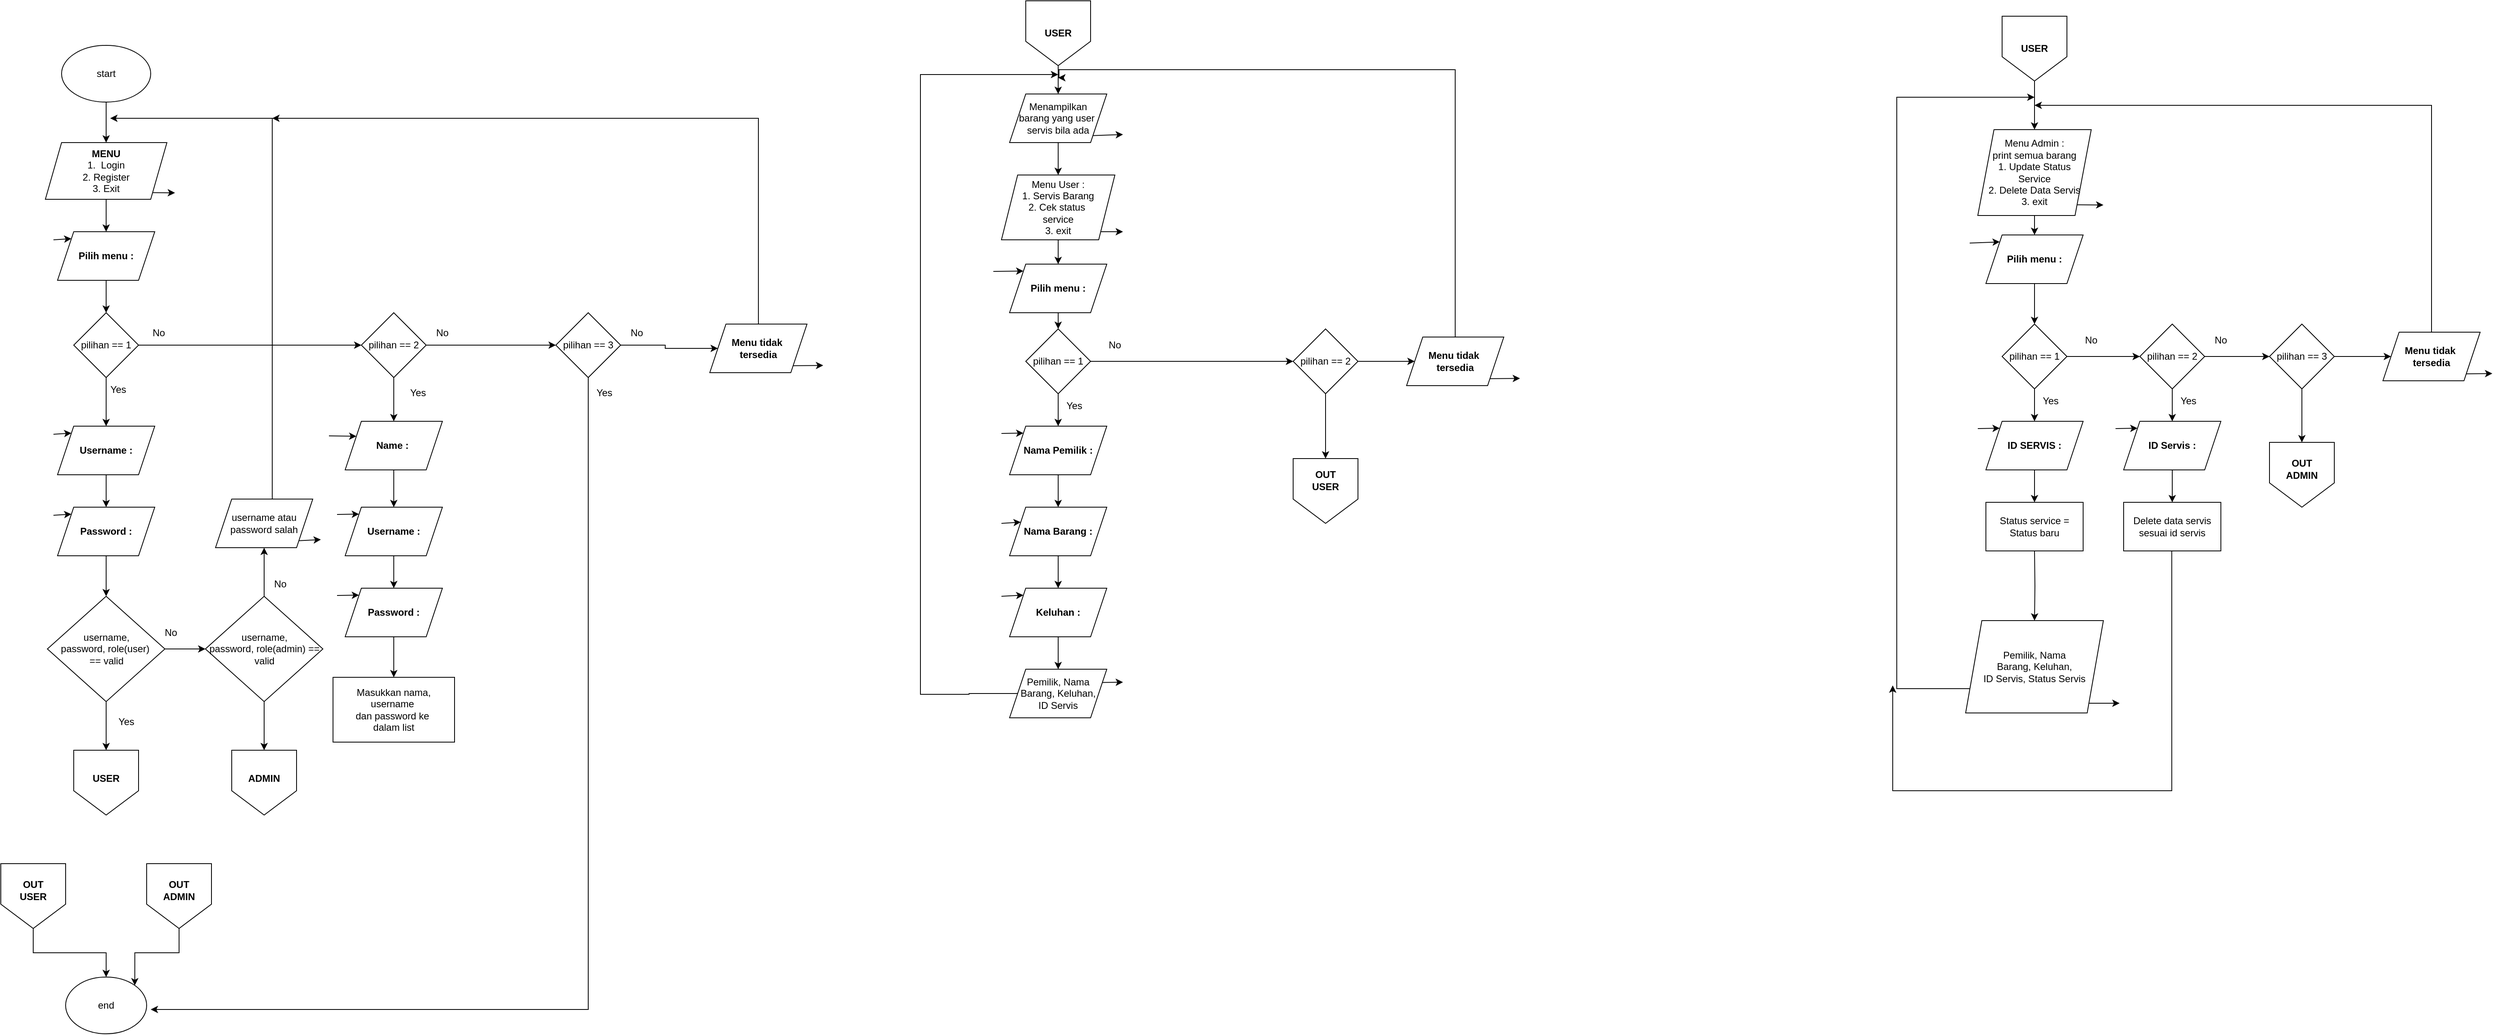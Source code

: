 <mxfile version="24.7.17">
  <diagram name="Page-1" id="1sj8Egxh_I2hlWEUKp_c">
    <mxGraphModel dx="1050" dy="557" grid="1" gridSize="10" guides="1" tooltips="1" connect="1" arrows="1" fold="1" page="1" pageScale="1" pageWidth="1169" pageHeight="1654" math="0" shadow="0">
      <root>
        <mxCell id="0" />
        <mxCell id="1" parent="0" />
        <mxCell id="Jyb5_7ltQVX23w-imjCT-9" style="edgeStyle=orthogonalEdgeStyle;rounded=0;orthogonalLoop=1;jettySize=auto;html=1;" parent="1" source="WtFq7ohVQjpLFSURM_Eh-282" target="WtFq7ohVQjpLFSURM_Eh-287" edge="1">
          <mxGeometry relative="1" as="geometry" />
        </mxCell>
        <mxCell id="WtFq7ohVQjpLFSURM_Eh-282" value="start" style="ellipse;whiteSpace=wrap;html=1;" parent="1" vertex="1">
          <mxGeometry x="130" y="60" width="110" height="70" as="geometry" />
        </mxCell>
        <mxCell id="WtFq7ohVQjpLFSURM_Eh-289" style="edgeStyle=orthogonalEdgeStyle;rounded=0;orthogonalLoop=1;jettySize=auto;html=1;" parent="1" source="WtFq7ohVQjpLFSURM_Eh-287" edge="1">
          <mxGeometry relative="1" as="geometry">
            <mxPoint x="185" y="290" as="targetPoint" />
          </mxGeometry>
        </mxCell>
        <mxCell id="WtFq7ohVQjpLFSURM_Eh-287" value="&lt;b&gt;MENU&lt;/b&gt;&lt;div&gt;1.&amp;nbsp; Login&lt;/div&gt;&lt;div&gt;2. Register&lt;/div&gt;&lt;div&gt;&lt;div&gt;3. Exit&lt;/div&gt;&lt;/div&gt;" style="shape=parallelogram;perimeter=parallelogramPerimeter;whiteSpace=wrap;html=1;fixedSize=1;" parent="1" vertex="1">
          <mxGeometry x="110" y="180" width="150" height="70" as="geometry" />
        </mxCell>
        <mxCell id="Jyb5_7ltQVX23w-imjCT-10" style="edgeStyle=orthogonalEdgeStyle;rounded=0;orthogonalLoop=1;jettySize=auto;html=1;" parent="1" source="Jyb5_7ltQVX23w-imjCT-5" edge="1">
          <mxGeometry relative="1" as="geometry">
            <mxPoint x="185" y="390" as="targetPoint" />
          </mxGeometry>
        </mxCell>
        <mxCell id="Jyb5_7ltQVX23w-imjCT-5" value="&lt;b&gt;Pilih menu :&lt;/b&gt;" style="shape=parallelogram;perimeter=parallelogramPerimeter;whiteSpace=wrap;html=1;fixedSize=1;" parent="1" vertex="1">
          <mxGeometry x="125" y="290" width="120" height="60" as="geometry" />
        </mxCell>
        <mxCell id="Jyb5_7ltQVX23w-imjCT-7" value="" style="endArrow=classic;html=1;rounded=0;exitX=1;exitY=1;exitDx=0;exitDy=0;" parent="1" source="WtFq7ohVQjpLFSURM_Eh-287" edge="1">
          <mxGeometry width="50" height="50" relative="1" as="geometry">
            <mxPoint x="270" y="250" as="sourcePoint" />
            <mxPoint x="270" y="242" as="targetPoint" />
          </mxGeometry>
        </mxCell>
        <mxCell id="Jyb5_7ltQVX23w-imjCT-8" value="" style="endArrow=classic;html=1;rounded=0;entryX=0;entryY=0;entryDx=0;entryDy=0;" parent="1" target="Jyb5_7ltQVX23w-imjCT-5" edge="1">
          <mxGeometry width="50" height="50" relative="1" as="geometry">
            <mxPoint x="120" y="300" as="sourcePoint" />
            <mxPoint x="310" y="180" as="targetPoint" />
          </mxGeometry>
        </mxCell>
        <mxCell id="Jyb5_7ltQVX23w-imjCT-12" style="edgeStyle=orthogonalEdgeStyle;rounded=0;orthogonalLoop=1;jettySize=auto;html=1;entryX=0;entryY=0.5;entryDx=0;entryDy=0;" parent="1" source="Jyb5_7ltQVX23w-imjCT-11" target="Jyb5_7ltQVX23w-imjCT-57" edge="1">
          <mxGeometry relative="1" as="geometry">
            <mxPoint x="340" y="430" as="targetPoint" />
          </mxGeometry>
        </mxCell>
        <mxCell id="Jyb5_7ltQVX23w-imjCT-19" style="edgeStyle=orthogonalEdgeStyle;rounded=0;orthogonalLoop=1;jettySize=auto;html=1;" parent="1" source="Jyb5_7ltQVX23w-imjCT-11" edge="1">
          <mxGeometry relative="1" as="geometry">
            <mxPoint x="185" y="530.0" as="targetPoint" />
          </mxGeometry>
        </mxCell>
        <mxCell id="Jyb5_7ltQVX23w-imjCT-11" value="pilihan == 1" style="rhombus;whiteSpace=wrap;html=1;" parent="1" vertex="1">
          <mxGeometry x="145" y="390" width="80" height="80" as="geometry" />
        </mxCell>
        <mxCell id="Jyb5_7ltQVX23w-imjCT-14" value="No" style="text;html=1;align=center;verticalAlign=middle;whiteSpace=wrap;rounded=0;" parent="1" vertex="1">
          <mxGeometry x="220" y="400" width="60" height="30" as="geometry" />
        </mxCell>
        <mxCell id="Jyb5_7ltQVX23w-imjCT-18" value="Yes" style="text;html=1;align=center;verticalAlign=middle;whiteSpace=wrap;rounded=0;" parent="1" vertex="1">
          <mxGeometry x="170" y="470" width="60" height="30" as="geometry" />
        </mxCell>
        <mxCell id="Jyb5_7ltQVX23w-imjCT-21" style="edgeStyle=orthogonalEdgeStyle;rounded=0;orthogonalLoop=1;jettySize=auto;html=1;" parent="1" source="Jyb5_7ltQVX23w-imjCT-20" target="Jyb5_7ltQVX23w-imjCT-22" edge="1">
          <mxGeometry relative="1" as="geometry">
            <mxPoint x="185" y="630.0" as="targetPoint" />
          </mxGeometry>
        </mxCell>
        <mxCell id="Jyb5_7ltQVX23w-imjCT-20" value="&lt;b&gt;Username :&lt;/b&gt;" style="shape=parallelogram;perimeter=parallelogramPerimeter;whiteSpace=wrap;html=1;fixedSize=1;" parent="1" vertex="1">
          <mxGeometry x="125" y="530" width="120" height="60" as="geometry" />
        </mxCell>
        <mxCell id="Jyb5_7ltQVX23w-imjCT-38" style="edgeStyle=orthogonalEdgeStyle;rounded=0;orthogonalLoop=1;jettySize=auto;html=1;" parent="1" source="Jyb5_7ltQVX23w-imjCT-22" edge="1">
          <mxGeometry relative="1" as="geometry">
            <mxPoint x="185" y="740" as="targetPoint" />
          </mxGeometry>
        </mxCell>
        <mxCell id="Jyb5_7ltQVX23w-imjCT-22" value="&lt;b&gt;Password :&lt;/b&gt;" style="shape=parallelogram;perimeter=parallelogramPerimeter;whiteSpace=wrap;html=1;fixedSize=1;" parent="1" vertex="1">
          <mxGeometry x="125" y="630.0" width="120" height="60" as="geometry" />
        </mxCell>
        <mxCell id="Jyb5_7ltQVX23w-imjCT-23" value="" style="endArrow=classic;html=1;rounded=0;entryX=0;entryY=0;entryDx=0;entryDy=0;" parent="1" target="Jyb5_7ltQVX23w-imjCT-20" edge="1">
          <mxGeometry width="50" height="50" relative="1" as="geometry">
            <mxPoint x="120" y="540" as="sourcePoint" />
            <mxPoint x="290" y="450" as="targetPoint" />
          </mxGeometry>
        </mxCell>
        <mxCell id="Jyb5_7ltQVX23w-imjCT-24" value="" style="endArrow=classic;html=1;rounded=0;entryX=0;entryY=0;entryDx=0;entryDy=0;" parent="1" target="Jyb5_7ltQVX23w-imjCT-22" edge="1">
          <mxGeometry width="50" height="50" relative="1" as="geometry">
            <mxPoint x="120" y="640" as="sourcePoint" />
            <mxPoint x="290" y="450" as="targetPoint" />
          </mxGeometry>
        </mxCell>
        <mxCell id="Jyb5_7ltQVX23w-imjCT-30" value="end" style="ellipse;whiteSpace=wrap;html=1;" parent="1" vertex="1">
          <mxGeometry x="135" y="1210" width="100" height="70" as="geometry" />
        </mxCell>
        <mxCell id="Jyb5_7ltQVX23w-imjCT-71" style="edgeStyle=orthogonalEdgeStyle;rounded=0;orthogonalLoop=1;jettySize=auto;html=1;" parent="1" source="Jyb5_7ltQVX23w-imjCT-39" edge="1">
          <mxGeometry relative="1" as="geometry">
            <mxPoint x="185" y="930.0" as="targetPoint" />
          </mxGeometry>
        </mxCell>
        <mxCell id="-FbYkGsR0SJ4J45yP53Q-1" style="edgeStyle=orthogonalEdgeStyle;rounded=0;orthogonalLoop=1;jettySize=auto;html=1;entryX=0;entryY=0.5;entryDx=0;entryDy=0;" parent="1" source="Jyb5_7ltQVX23w-imjCT-39" target="Jyb5_7ltQVX23w-imjCT-62" edge="1">
          <mxGeometry relative="1" as="geometry" />
        </mxCell>
        <mxCell id="Jyb5_7ltQVX23w-imjCT-39" value="username,&lt;div&gt;password, role(user)&amp;nbsp;&lt;/div&gt;&lt;div&gt;== valid&lt;/div&gt;" style="rhombus;whiteSpace=wrap;html=1;" parent="1" vertex="1">
          <mxGeometry x="112.5" y="740" width="145" height="130" as="geometry" />
        </mxCell>
        <mxCell id="Jyb5_7ltQVX23w-imjCT-40" value="Yes" style="text;html=1;align=center;verticalAlign=middle;whiteSpace=wrap;rounded=0;" parent="1" vertex="1">
          <mxGeometry x="180" y="880" width="60" height="30" as="geometry" />
        </mxCell>
        <mxCell id="Jyb5_7ltQVX23w-imjCT-51" value="No" style="text;html=1;align=center;verticalAlign=middle;whiteSpace=wrap;rounded=0;" parent="1" vertex="1">
          <mxGeometry x="370" y="710" width="60" height="30" as="geometry" />
        </mxCell>
        <mxCell id="8vGScK5m7zxKjJwVeUyY-11" style="edgeStyle=orthogonalEdgeStyle;rounded=0;orthogonalLoop=1;jettySize=auto;html=1;" edge="1" parent="1" source="Jyb5_7ltQVX23w-imjCT-57">
          <mxGeometry relative="1" as="geometry">
            <mxPoint x="740" y="430" as="targetPoint" />
          </mxGeometry>
        </mxCell>
        <mxCell id="8vGScK5m7zxKjJwVeUyY-21" style="edgeStyle=orthogonalEdgeStyle;rounded=0;orthogonalLoop=1;jettySize=auto;html=1;entryX=0.5;entryY=0;entryDx=0;entryDy=0;" edge="1" parent="1" source="Jyb5_7ltQVX23w-imjCT-57" target="8vGScK5m7zxKjJwVeUyY-19">
          <mxGeometry relative="1" as="geometry" />
        </mxCell>
        <mxCell id="Jyb5_7ltQVX23w-imjCT-57" value="pilihan == 2" style="rhombus;whiteSpace=wrap;html=1;" parent="1" vertex="1">
          <mxGeometry x="500" y="390" width="80" height="80" as="geometry" />
        </mxCell>
        <mxCell id="Jyb5_7ltQVX23w-imjCT-70" style="edgeStyle=orthogonalEdgeStyle;rounded=0;orthogonalLoop=1;jettySize=auto;html=1;" parent="1" source="Jyb5_7ltQVX23w-imjCT-62" edge="1">
          <mxGeometry relative="1" as="geometry">
            <mxPoint x="380" y="930.0" as="targetPoint" />
          </mxGeometry>
        </mxCell>
        <mxCell id="-FbYkGsR0SJ4J45yP53Q-5" style="edgeStyle=orthogonalEdgeStyle;rounded=0;orthogonalLoop=1;jettySize=auto;html=1;" parent="1" source="Jyb5_7ltQVX23w-imjCT-62" edge="1">
          <mxGeometry relative="1" as="geometry">
            <mxPoint x="380" y="680" as="targetPoint" />
          </mxGeometry>
        </mxCell>
        <mxCell id="Jyb5_7ltQVX23w-imjCT-62" value="username,&lt;div&gt;password, role(admin) == valid&lt;/div&gt;" style="rhombus;whiteSpace=wrap;html=1;" parent="1" vertex="1">
          <mxGeometry x="307.5" y="740" width="145" height="130" as="geometry" />
        </mxCell>
        <mxCell id="Jyb5_7ltQVX23w-imjCT-67" value="No" style="text;html=1;align=center;verticalAlign=middle;whiteSpace=wrap;rounded=0;" parent="1" vertex="1">
          <mxGeometry x="235" y="770" width="60" height="30" as="geometry" />
        </mxCell>
        <mxCell id="Jyb5_7ltQVX23w-imjCT-74" value="Yes" style="text;html=1;align=center;verticalAlign=middle;whiteSpace=wrap;rounded=0;" parent="1" vertex="1">
          <mxGeometry x="540" y="474" width="60" height="30" as="geometry" />
        </mxCell>
        <mxCell id="Jyb5_7ltQVX23w-imjCT-76" value="No" style="text;html=1;align=center;verticalAlign=middle;whiteSpace=wrap;rounded=0;" parent="1" vertex="1">
          <mxGeometry x="570" y="400" width="60" height="30" as="geometry" />
        </mxCell>
        <mxCell id="-FbYkGsR0SJ4J45yP53Q-9" style="edgeStyle=orthogonalEdgeStyle;rounded=0;orthogonalLoop=1;jettySize=auto;html=1;" parent="1" source="Jyb5_7ltQVX23w-imjCT-77" edge="1">
          <mxGeometry relative="1" as="geometry">
            <mxPoint x="390" y="150" as="targetPoint" />
            <Array as="points">
              <mxPoint x="990" y="150" />
            </Array>
          </mxGeometry>
        </mxCell>
        <mxCell id="Jyb5_7ltQVX23w-imjCT-77" value="&lt;b&gt;Menu tidak&amp;nbsp;&lt;/b&gt;&lt;div&gt;&lt;b&gt;tersedia&lt;/b&gt;&lt;/div&gt;" style="shape=parallelogram;perimeter=parallelogramPerimeter;whiteSpace=wrap;html=1;fixedSize=1;" parent="1" vertex="1">
          <mxGeometry x="930" y="404" width="120" height="60" as="geometry" />
        </mxCell>
        <mxCell id="Jyb5_7ltQVX23w-imjCT-95" value="" style="shape=offPageConnector;whiteSpace=wrap;html=1;" parent="1" vertex="1">
          <mxGeometry x="340" y="930" width="80" height="80" as="geometry" />
        </mxCell>
        <mxCell id="Jyb5_7ltQVX23w-imjCT-96" value="" style="shape=offPageConnector;whiteSpace=wrap;html=1;" parent="1" vertex="1">
          <mxGeometry x="145" y="930" width="80" height="80" as="geometry" />
        </mxCell>
        <mxCell id="Jyb5_7ltQVX23w-imjCT-99" value="&lt;b&gt;USER&lt;/b&gt;" style="text;html=1;align=center;verticalAlign=middle;whiteSpace=wrap;rounded=0;" parent="1" vertex="1">
          <mxGeometry x="155" y="950" width="60" height="30" as="geometry" />
        </mxCell>
        <mxCell id="Jyb5_7ltQVX23w-imjCT-100" value="&lt;b&gt;ADMIN&lt;/b&gt;" style="text;html=1;align=center;verticalAlign=middle;whiteSpace=wrap;rounded=0;" parent="1" vertex="1">
          <mxGeometry x="350" y="950" width="60" height="30" as="geometry" />
        </mxCell>
        <mxCell id="8vGScK5m7zxKjJwVeUyY-31" style="edgeStyle=orthogonalEdgeStyle;rounded=0;orthogonalLoop=1;jettySize=auto;html=1;entryX=0.5;entryY=0;entryDx=0;entryDy=0;" edge="1" parent="1" source="Jyb5_7ltQVX23w-imjCT-105" target="8vGScK5m7zxKjJwVeUyY-26">
          <mxGeometry relative="1" as="geometry" />
        </mxCell>
        <mxCell id="Jyb5_7ltQVX23w-imjCT-105" value="" style="shape=offPageConnector;whiteSpace=wrap;html=1;" parent="1" vertex="1">
          <mxGeometry x="1320" y="5" width="80" height="80" as="geometry" />
        </mxCell>
        <mxCell id="Jyb5_7ltQVX23w-imjCT-106" value="&lt;b&gt;USER&lt;/b&gt;" style="text;html=1;align=center;verticalAlign=middle;whiteSpace=wrap;rounded=0;" parent="1" vertex="1">
          <mxGeometry x="1330" y="30" width="60" height="30" as="geometry" />
        </mxCell>
        <mxCell id="8vGScK5m7zxKjJwVeUyY-25" style="edgeStyle=orthogonalEdgeStyle;rounded=0;orthogonalLoop=1;jettySize=auto;html=1;" edge="1" parent="1" source="Jyb5_7ltQVX23w-imjCT-109" target="Jyb5_7ltQVX23w-imjCT-112">
          <mxGeometry relative="1" as="geometry" />
        </mxCell>
        <mxCell id="Jyb5_7ltQVX23w-imjCT-109" value="Menu User :&lt;div&gt;1. Servis Barang&lt;/div&gt;&lt;div&gt;2. Cek status&amp;nbsp;&lt;/div&gt;&lt;div&gt;service&lt;/div&gt;&lt;div&gt;3. exit&lt;/div&gt;" style="shape=parallelogram;perimeter=parallelogramPerimeter;whiteSpace=wrap;html=1;fixedSize=1;" parent="1" vertex="1">
          <mxGeometry x="1290" y="220" width="140" height="80" as="geometry" />
        </mxCell>
        <mxCell id="Jyb5_7ltQVX23w-imjCT-111" value="" style="endArrow=classic;html=1;rounded=0;exitX=1;exitY=1;exitDx=0;exitDy=0;" parent="1" source="Jyb5_7ltQVX23w-imjCT-109" edge="1">
          <mxGeometry width="50" height="50" relative="1" as="geometry">
            <mxPoint x="1800" y="380" as="sourcePoint" />
            <mxPoint x="1440" y="290" as="targetPoint" />
          </mxGeometry>
        </mxCell>
        <mxCell id="Jyb5_7ltQVX23w-imjCT-115" style="edgeStyle=orthogonalEdgeStyle;rounded=0;orthogonalLoop=1;jettySize=auto;html=1;" parent="1" source="Jyb5_7ltQVX23w-imjCT-112" edge="1">
          <mxGeometry relative="1" as="geometry">
            <mxPoint x="1360" y="410" as="targetPoint" />
          </mxGeometry>
        </mxCell>
        <mxCell id="Jyb5_7ltQVX23w-imjCT-112" value="&lt;b&gt;Pilih menu :&lt;/b&gt;" style="shape=parallelogram;perimeter=parallelogramPerimeter;whiteSpace=wrap;html=1;fixedSize=1;" parent="1" vertex="1">
          <mxGeometry x="1300" y="330" width="120" height="60" as="geometry" />
        </mxCell>
        <mxCell id="Jyb5_7ltQVX23w-imjCT-116" style="edgeStyle=orthogonalEdgeStyle;rounded=0;orthogonalLoop=1;jettySize=auto;html=1;" parent="1" source="Jyb5_7ltQVX23w-imjCT-114" edge="1">
          <mxGeometry relative="1" as="geometry">
            <mxPoint x="1360" y="530" as="targetPoint" />
          </mxGeometry>
        </mxCell>
        <mxCell id="Jyb5_7ltQVX23w-imjCT-117" style="edgeStyle=orthogonalEdgeStyle;rounded=0;orthogonalLoop=1;jettySize=auto;html=1;entryX=0;entryY=0.5;entryDx=0;entryDy=0;" parent="1" source="Jyb5_7ltQVX23w-imjCT-114" edge="1" target="Jyb5_7ltQVX23w-imjCT-149">
          <mxGeometry relative="1" as="geometry">
            <mxPoint x="1490" y="450" as="targetPoint" />
          </mxGeometry>
        </mxCell>
        <mxCell id="Jyb5_7ltQVX23w-imjCT-114" value="pilihan == 1" style="rhombus;whiteSpace=wrap;html=1;" parent="1" vertex="1">
          <mxGeometry x="1320" y="410" width="80" height="80" as="geometry" />
        </mxCell>
        <mxCell id="Jyb5_7ltQVX23w-imjCT-119" value="Yes" style="text;html=1;align=center;verticalAlign=middle;whiteSpace=wrap;rounded=0;" parent="1" vertex="1">
          <mxGeometry x="1350" y="490" width="60" height="30" as="geometry" />
        </mxCell>
        <mxCell id="Jyb5_7ltQVX23w-imjCT-120" value="No" style="text;html=1;align=center;verticalAlign=middle;whiteSpace=wrap;rounded=0;" parent="1" vertex="1">
          <mxGeometry x="1400" y="415" width="60" height="30" as="geometry" />
        </mxCell>
        <mxCell id="Jyb5_7ltQVX23w-imjCT-126" style="edgeStyle=orthogonalEdgeStyle;rounded=0;orthogonalLoop=1;jettySize=auto;html=1;" parent="1" source="Jyb5_7ltQVX23w-imjCT-121" edge="1">
          <mxGeometry relative="1" as="geometry">
            <mxPoint x="1360" y="630.0" as="targetPoint" />
          </mxGeometry>
        </mxCell>
        <mxCell id="Jyb5_7ltQVX23w-imjCT-121" value="&lt;b&gt;Nama Pemilik :&lt;/b&gt;" style="shape=parallelogram;perimeter=parallelogramPerimeter;whiteSpace=wrap;html=1;fixedSize=1;" parent="1" vertex="1">
          <mxGeometry x="1300" y="530" width="120" height="60" as="geometry" />
        </mxCell>
        <mxCell id="Jyb5_7ltQVX23w-imjCT-122" value="" style="endArrow=classic;html=1;rounded=0;entryX=0;entryY=0;entryDx=0;entryDy=0;" parent="1" target="Jyb5_7ltQVX23w-imjCT-112" edge="1">
          <mxGeometry width="50" height="50" relative="1" as="geometry">
            <mxPoint x="1280" y="339" as="sourcePoint" />
            <mxPoint x="1050" y="370" as="targetPoint" />
          </mxGeometry>
        </mxCell>
        <mxCell id="Jyb5_7ltQVX23w-imjCT-123" value="" style="endArrow=classic;html=1;rounded=0;entryX=0;entryY=0;entryDx=0;entryDy=0;" parent="1" target="Jyb5_7ltQVX23w-imjCT-121" edge="1">
          <mxGeometry width="50" height="50" relative="1" as="geometry">
            <mxPoint x="1290" y="539" as="sourcePoint" />
            <mxPoint x="1050" y="370" as="targetPoint" />
          </mxGeometry>
        </mxCell>
        <mxCell id="Jyb5_7ltQVX23w-imjCT-128" style="edgeStyle=orthogonalEdgeStyle;rounded=0;orthogonalLoop=1;jettySize=auto;html=1;" parent="1" source="Jyb5_7ltQVX23w-imjCT-125" edge="1">
          <mxGeometry relative="1" as="geometry">
            <mxPoint x="1360" y="730.0" as="targetPoint" />
          </mxGeometry>
        </mxCell>
        <mxCell id="Jyb5_7ltQVX23w-imjCT-125" value="&lt;b&gt;Nama Barang :&lt;/b&gt;" style="shape=parallelogram;perimeter=parallelogramPerimeter;whiteSpace=wrap;html=1;fixedSize=1;" parent="1" vertex="1">
          <mxGeometry x="1300" y="630" width="120" height="60" as="geometry" />
        </mxCell>
        <mxCell id="Jyb5_7ltQVX23w-imjCT-133" style="edgeStyle=orthogonalEdgeStyle;rounded=0;orthogonalLoop=1;jettySize=auto;html=1;" parent="1" source="Jyb5_7ltQVX23w-imjCT-127" edge="1">
          <mxGeometry relative="1" as="geometry">
            <mxPoint x="1360" y="830" as="targetPoint" />
          </mxGeometry>
        </mxCell>
        <mxCell id="Jyb5_7ltQVX23w-imjCT-127" value="&lt;b&gt;Keluhan :&lt;/b&gt;" style="shape=parallelogram;perimeter=parallelogramPerimeter;whiteSpace=wrap;html=1;fixedSize=1;" parent="1" vertex="1">
          <mxGeometry x="1300" y="730" width="120" height="60" as="geometry" />
        </mxCell>
        <mxCell id="Jyb5_7ltQVX23w-imjCT-129" value="" style="endArrow=classic;html=1;rounded=0;entryX=0;entryY=0.25;entryDx=0;entryDy=0;" parent="1" target="Jyb5_7ltQVX23w-imjCT-125" edge="1">
          <mxGeometry width="50" height="50" relative="1" as="geometry">
            <mxPoint x="1290" y="650" as="sourcePoint" />
            <mxPoint x="1080" y="430" as="targetPoint" />
          </mxGeometry>
        </mxCell>
        <mxCell id="Jyb5_7ltQVX23w-imjCT-130" value="" style="endArrow=classic;html=1;rounded=0;entryX=0;entryY=0;entryDx=0;entryDy=0;" parent="1" target="Jyb5_7ltQVX23w-imjCT-127" edge="1">
          <mxGeometry width="50" height="50" relative="1" as="geometry">
            <mxPoint x="1290" y="740" as="sourcePoint" />
            <mxPoint x="1080" y="430" as="targetPoint" />
          </mxGeometry>
        </mxCell>
        <mxCell id="8vGScK5m7zxKjJwVeUyY-32" style="edgeStyle=orthogonalEdgeStyle;rounded=0;orthogonalLoop=1;jettySize=auto;html=1;" edge="1" parent="1" source="Jyb5_7ltQVX23w-imjCT-134">
          <mxGeometry relative="1" as="geometry">
            <mxPoint x="1360" y="96" as="targetPoint" />
            <Array as="points">
              <mxPoint x="1250" y="860" />
              <mxPoint x="1250" y="861" />
              <mxPoint x="1190" y="861" />
              <mxPoint x="1190" y="96" />
            </Array>
          </mxGeometry>
        </mxCell>
        <mxCell id="Jyb5_7ltQVX23w-imjCT-134" value="Pemilik, Nama&lt;div&gt;Barang, Keluhan,&lt;/div&gt;&lt;div&gt;ID Servis&lt;/div&gt;" style="shape=parallelogram;perimeter=parallelogramPerimeter;whiteSpace=wrap;html=1;fixedSize=1;" parent="1" vertex="1">
          <mxGeometry x="1300" y="830" width="120" height="60" as="geometry" />
        </mxCell>
        <mxCell id="Jyb5_7ltQVX23w-imjCT-135" value="" style="endArrow=classic;html=1;rounded=0;exitX=1;exitY=0.25;exitDx=0;exitDy=0;" parent="1" source="Jyb5_7ltQVX23w-imjCT-134" edge="1">
          <mxGeometry width="50" height="50" relative="1" as="geometry">
            <mxPoint x="1180" y="740" as="sourcePoint" />
            <mxPoint x="1440" y="846" as="targetPoint" />
          </mxGeometry>
        </mxCell>
        <mxCell id="Jyb5_7ltQVX23w-imjCT-153" style="edgeStyle=orthogonalEdgeStyle;rounded=0;orthogonalLoop=1;jettySize=auto;html=1;" parent="1" source="Jyb5_7ltQVX23w-imjCT-149" edge="1">
          <mxGeometry relative="1" as="geometry">
            <mxPoint x="1800" y="450" as="targetPoint" />
          </mxGeometry>
        </mxCell>
        <mxCell id="Jyb5_7ltQVX23w-imjCT-398" style="edgeStyle=orthogonalEdgeStyle;rounded=0;orthogonalLoop=1;jettySize=auto;html=1;" parent="1" source="Jyb5_7ltQVX23w-imjCT-149" edge="1">
          <mxGeometry relative="1" as="geometry">
            <mxPoint x="1690" y="570" as="targetPoint" />
          </mxGeometry>
        </mxCell>
        <mxCell id="Jyb5_7ltQVX23w-imjCT-149" value="pilihan == 2" style="rhombus;whiteSpace=wrap;html=1;" parent="1" vertex="1">
          <mxGeometry x="1650" y="410" width="80" height="80" as="geometry" />
        </mxCell>
        <mxCell id="8vGScK5m7zxKjJwVeUyY-34" style="edgeStyle=orthogonalEdgeStyle;rounded=0;orthogonalLoop=1;jettySize=auto;html=1;" edge="1" parent="1" source="Jyb5_7ltQVX23w-imjCT-152">
          <mxGeometry relative="1" as="geometry">
            <mxPoint x="1360" y="100" as="targetPoint" />
            <Array as="points">
              <mxPoint x="1850" y="90" />
              <mxPoint x="1361" y="90" />
            </Array>
          </mxGeometry>
        </mxCell>
        <mxCell id="Jyb5_7ltQVX23w-imjCT-152" value="&lt;b&gt;Menu tidak&amp;nbsp;&lt;/b&gt;&lt;div&gt;&lt;b&gt;tersedia&lt;/b&gt;&lt;/div&gt;" style="shape=parallelogram;perimeter=parallelogramPerimeter;whiteSpace=wrap;html=1;fixedSize=1;" parent="1" vertex="1">
          <mxGeometry x="1790" y="420" width="120" height="60" as="geometry" />
        </mxCell>
        <mxCell id="Jyb5_7ltQVX23w-imjCT-355" style="edgeStyle=orthogonalEdgeStyle;rounded=0;orthogonalLoop=1;jettySize=auto;html=1;" parent="1" source="Jyb5_7ltQVX23w-imjCT-356" edge="1">
          <mxGeometry relative="1" as="geometry">
            <mxPoint x="2565" y="164" as="targetPoint" />
          </mxGeometry>
        </mxCell>
        <mxCell id="Jyb5_7ltQVX23w-imjCT-356" value="" style="shape=offPageConnector;whiteSpace=wrap;html=1;" parent="1" vertex="1">
          <mxGeometry x="2525" y="24" width="80" height="80" as="geometry" />
        </mxCell>
        <mxCell id="Jyb5_7ltQVX23w-imjCT-357" value="&lt;b&gt;USER&lt;/b&gt;" style="text;html=1;align=center;verticalAlign=middle;whiteSpace=wrap;rounded=0;" parent="1" vertex="1">
          <mxGeometry x="2535" y="49" width="60" height="30" as="geometry" />
        </mxCell>
        <mxCell id="-FbYkGsR0SJ4J45yP53Q-10" style="edgeStyle=orthogonalEdgeStyle;rounded=0;orthogonalLoop=1;jettySize=auto;html=1;" parent="1" source="Jyb5_7ltQVX23w-imjCT-359" target="Jyb5_7ltQVX23w-imjCT-362" edge="1">
          <mxGeometry relative="1" as="geometry" />
        </mxCell>
        <mxCell id="Jyb5_7ltQVX23w-imjCT-359" value="Menu Admin :&lt;div&gt;print semua barang&lt;br&gt;&lt;div&gt;1. Update Status&lt;/div&gt;&lt;div&gt;Service&lt;/div&gt;&lt;div&gt;2. Delete Data Servis&lt;/div&gt;&lt;div&gt;3. exit&lt;/div&gt;&lt;/div&gt;" style="shape=parallelogram;perimeter=parallelogramPerimeter;whiteSpace=wrap;html=1;fixedSize=1;" parent="1" vertex="1">
          <mxGeometry x="2495" y="164" width="140" height="106" as="geometry" />
        </mxCell>
        <mxCell id="Jyb5_7ltQVX23w-imjCT-360" value="" style="endArrow=classic;html=1;rounded=0;exitX=1;exitY=1;exitDx=0;exitDy=0;" parent="1" source="Jyb5_7ltQVX23w-imjCT-359" edge="1">
          <mxGeometry width="50" height="50" relative="1" as="geometry">
            <mxPoint x="3005" y="374" as="sourcePoint" />
            <mxPoint x="2650" y="257" as="targetPoint" />
          </mxGeometry>
        </mxCell>
        <mxCell id="Jyb5_7ltQVX23w-imjCT-361" style="edgeStyle=orthogonalEdgeStyle;rounded=0;orthogonalLoop=1;jettySize=auto;html=1;" parent="1" source="Jyb5_7ltQVX23w-imjCT-362" edge="1">
          <mxGeometry relative="1" as="geometry">
            <mxPoint x="2565" y="404" as="targetPoint" />
          </mxGeometry>
        </mxCell>
        <mxCell id="Jyb5_7ltQVX23w-imjCT-362" value="&lt;b&gt;Pilih menu :&lt;/b&gt;" style="shape=parallelogram;perimeter=parallelogramPerimeter;whiteSpace=wrap;html=1;fixedSize=1;" parent="1" vertex="1">
          <mxGeometry x="2505" y="294" width="120" height="60" as="geometry" />
        </mxCell>
        <mxCell id="Jyb5_7ltQVX23w-imjCT-363" style="edgeStyle=orthogonalEdgeStyle;rounded=0;orthogonalLoop=1;jettySize=auto;html=1;" parent="1" source="Jyb5_7ltQVX23w-imjCT-365" edge="1">
          <mxGeometry relative="1" as="geometry">
            <mxPoint x="2565" y="524" as="targetPoint" />
          </mxGeometry>
        </mxCell>
        <mxCell id="Jyb5_7ltQVX23w-imjCT-364" style="edgeStyle=orthogonalEdgeStyle;rounded=0;orthogonalLoop=1;jettySize=auto;html=1;" parent="1" source="Jyb5_7ltQVX23w-imjCT-365" edge="1">
          <mxGeometry relative="1" as="geometry">
            <mxPoint x="2695" y="444" as="targetPoint" />
          </mxGeometry>
        </mxCell>
        <mxCell id="Jyb5_7ltQVX23w-imjCT-365" value="pilihan == 1" style="rhombus;whiteSpace=wrap;html=1;" parent="1" vertex="1">
          <mxGeometry x="2525" y="404" width="80" height="80" as="geometry" />
        </mxCell>
        <mxCell id="Jyb5_7ltQVX23w-imjCT-366" value="Yes" style="text;html=1;align=center;verticalAlign=middle;whiteSpace=wrap;rounded=0;" parent="1" vertex="1">
          <mxGeometry x="2555" y="484" width="60" height="30" as="geometry" />
        </mxCell>
        <mxCell id="Jyb5_7ltQVX23w-imjCT-367" value="No" style="text;html=1;align=center;verticalAlign=middle;whiteSpace=wrap;rounded=0;" parent="1" vertex="1">
          <mxGeometry x="2605" y="409" width="60" height="30" as="geometry" />
        </mxCell>
        <mxCell id="Jyb5_7ltQVX23w-imjCT-368" style="edgeStyle=orthogonalEdgeStyle;rounded=0;orthogonalLoop=1;jettySize=auto;html=1;" parent="1" source="Jyb5_7ltQVX23w-imjCT-369" edge="1">
          <mxGeometry relative="1" as="geometry">
            <mxPoint x="2565" y="624.0" as="targetPoint" />
          </mxGeometry>
        </mxCell>
        <mxCell id="Jyb5_7ltQVX23w-imjCT-369" value="&lt;b&gt;ID SERVIS :&lt;/b&gt;" style="shape=parallelogram;perimeter=parallelogramPerimeter;whiteSpace=wrap;html=1;fixedSize=1;" parent="1" vertex="1">
          <mxGeometry x="2505" y="524" width="120" height="60" as="geometry" />
        </mxCell>
        <mxCell id="Jyb5_7ltQVX23w-imjCT-370" value="" style="endArrow=classic;html=1;rounded=0;entryX=0;entryY=0;entryDx=0;entryDy=0;" parent="1" target="Jyb5_7ltQVX23w-imjCT-362" edge="1">
          <mxGeometry width="50" height="50" relative="1" as="geometry">
            <mxPoint x="2485" y="304" as="sourcePoint" />
            <mxPoint x="2255" y="364" as="targetPoint" />
          </mxGeometry>
        </mxCell>
        <mxCell id="Jyb5_7ltQVX23w-imjCT-371" value="" style="endArrow=classic;html=1;rounded=0;entryX=0;entryY=0;entryDx=0;entryDy=0;" parent="1" target="Jyb5_7ltQVX23w-imjCT-369" edge="1">
          <mxGeometry width="50" height="50" relative="1" as="geometry">
            <mxPoint x="2495" y="533" as="sourcePoint" />
            <mxPoint x="2255" y="364" as="targetPoint" />
          </mxGeometry>
        </mxCell>
        <mxCell id="Jyb5_7ltQVX23w-imjCT-372" style="edgeStyle=orthogonalEdgeStyle;rounded=0;orthogonalLoop=1;jettySize=auto;html=1;entryX=0.5;entryY=0;entryDx=0;entryDy=0;" parent="1" target="Jyb5_7ltQVX23w-imjCT-379" edge="1">
          <mxGeometry relative="1" as="geometry">
            <mxPoint x="2565" y="724.0" as="targetPoint" />
            <mxPoint x="2565" y="684" as="sourcePoint" />
          </mxGeometry>
        </mxCell>
        <mxCell id="Jyb5_7ltQVX23w-imjCT-378" style="edgeStyle=orthogonalEdgeStyle;rounded=0;orthogonalLoop=1;jettySize=auto;html=1;" parent="1" source="Jyb5_7ltQVX23w-imjCT-379" edge="1">
          <mxGeometry relative="1" as="geometry">
            <mxPoint x="2565" y="124" as="targetPoint" />
            <Array as="points">
              <mxPoint x="2395" y="854" />
              <mxPoint x="2395" y="124" />
            </Array>
          </mxGeometry>
        </mxCell>
        <mxCell id="Jyb5_7ltQVX23w-imjCT-379" value="Pemilik, Nama&lt;div&gt;Barang, Keluhan,&lt;/div&gt;&lt;div&gt;ID Servis, Status Servis&lt;/div&gt;" style="shape=parallelogram;perimeter=parallelogramPerimeter;whiteSpace=wrap;html=1;fixedSize=1;" parent="1" vertex="1">
          <mxGeometry x="2480" y="770" width="170" height="114" as="geometry" />
        </mxCell>
        <mxCell id="Jyb5_7ltQVX23w-imjCT-381" style="edgeStyle=orthogonalEdgeStyle;rounded=0;orthogonalLoop=1;jettySize=auto;html=1;" parent="1" source="Jyb5_7ltQVX23w-imjCT-383" edge="1">
          <mxGeometry relative="1" as="geometry">
            <mxPoint x="2735" y="524" as="targetPoint" />
          </mxGeometry>
        </mxCell>
        <mxCell id="Jyb5_7ltQVX23w-imjCT-382" style="edgeStyle=orthogonalEdgeStyle;rounded=0;orthogonalLoop=1;jettySize=auto;html=1;" parent="1" source="Jyb5_7ltQVX23w-imjCT-383" edge="1">
          <mxGeometry relative="1" as="geometry">
            <mxPoint x="2855" y="444" as="targetPoint" />
          </mxGeometry>
        </mxCell>
        <mxCell id="Jyb5_7ltQVX23w-imjCT-383" value="pilihan == 2" style="rhombus;whiteSpace=wrap;html=1;" parent="1" vertex="1">
          <mxGeometry x="2695" y="404" width="80" height="80" as="geometry" />
        </mxCell>
        <mxCell id="Jyb5_7ltQVX23w-imjCT-384" value="Yes" style="text;html=1;align=center;verticalAlign=middle;whiteSpace=wrap;rounded=0;" parent="1" vertex="1">
          <mxGeometry x="2725" y="484" width="60" height="30" as="geometry" />
        </mxCell>
        <mxCell id="Jyb5_7ltQVX23w-imjCT-385" value="No" style="text;html=1;align=center;verticalAlign=middle;whiteSpace=wrap;rounded=0;" parent="1" vertex="1">
          <mxGeometry x="2765" y="409" width="60" height="30" as="geometry" />
        </mxCell>
        <mxCell id="Jyb5_7ltQVX23w-imjCT-386" style="edgeStyle=orthogonalEdgeStyle;rounded=0;orthogonalLoop=1;jettySize=auto;html=1;" parent="1" source="Jyb5_7ltQVX23w-imjCT-387" edge="1">
          <mxGeometry relative="1" as="geometry">
            <mxPoint x="2735" y="624" as="targetPoint" />
          </mxGeometry>
        </mxCell>
        <mxCell id="Jyb5_7ltQVX23w-imjCT-387" value="&lt;b&gt;ID Servis :&lt;/b&gt;" style="shape=parallelogram;perimeter=parallelogramPerimeter;whiteSpace=wrap;html=1;fixedSize=1;" parent="1" vertex="1">
          <mxGeometry x="2675" y="524" width="120" height="60" as="geometry" />
        </mxCell>
        <mxCell id="Jyb5_7ltQVX23w-imjCT-388" value="" style="endArrow=classic;html=1;rounded=0;entryX=0;entryY=0;entryDx=0;entryDy=0;" parent="1" target="Jyb5_7ltQVX23w-imjCT-387" edge="1">
          <mxGeometry width="50" height="50" relative="1" as="geometry">
            <mxPoint x="2665" y="533" as="sourcePoint" />
            <mxPoint x="2575" y="424" as="targetPoint" />
          </mxGeometry>
        </mxCell>
        <mxCell id="Jyb5_7ltQVX23w-imjCT-392" style="edgeStyle=orthogonalEdgeStyle;rounded=0;orthogonalLoop=1;jettySize=auto;html=1;" parent="1" source="Jyb5_7ltQVX23w-imjCT-393" edge="1">
          <mxGeometry relative="1" as="geometry">
            <mxPoint x="3005" y="444" as="targetPoint" />
          </mxGeometry>
        </mxCell>
        <mxCell id="Jyb5_7ltQVX23w-imjCT-403" style="edgeStyle=orthogonalEdgeStyle;rounded=0;orthogonalLoop=1;jettySize=auto;html=1;" parent="1" source="Jyb5_7ltQVX23w-imjCT-393" edge="1">
          <mxGeometry relative="1" as="geometry">
            <mxPoint x="2895" y="550" as="targetPoint" />
          </mxGeometry>
        </mxCell>
        <mxCell id="Jyb5_7ltQVX23w-imjCT-393" value="pilihan == 3" style="rhombus;whiteSpace=wrap;html=1;" parent="1" vertex="1">
          <mxGeometry x="2855" y="404" width="80" height="80" as="geometry" />
        </mxCell>
        <mxCell id="Jyb5_7ltQVX23w-imjCT-396" style="edgeStyle=orthogonalEdgeStyle;rounded=0;orthogonalLoop=1;jettySize=auto;html=1;" parent="1" source="Jyb5_7ltQVX23w-imjCT-397" edge="1">
          <mxGeometry relative="1" as="geometry">
            <mxPoint x="2565" y="134" as="targetPoint" />
            <Array as="points">
              <mxPoint x="3055" y="134" />
            </Array>
          </mxGeometry>
        </mxCell>
        <mxCell id="Jyb5_7ltQVX23w-imjCT-397" value="&lt;b&gt;Menu tidak&amp;nbsp;&lt;/b&gt;&lt;div&gt;&lt;b&gt;tersedia&lt;/b&gt;&lt;/div&gt;" style="shape=parallelogram;perimeter=parallelogramPerimeter;whiteSpace=wrap;html=1;fixedSize=1;" parent="1" vertex="1">
          <mxGeometry x="2995" y="414" width="120" height="60" as="geometry" />
        </mxCell>
        <mxCell id="Jyb5_7ltQVX23w-imjCT-399" value="" style="shape=offPageConnector;whiteSpace=wrap;html=1;" parent="1" vertex="1">
          <mxGeometry x="1650" y="570" width="80" height="80" as="geometry" />
        </mxCell>
        <mxCell id="Jyb5_7ltQVX23w-imjCT-401" value="&lt;b&gt;OUT USER&lt;/b&gt;" style="text;html=1;align=center;verticalAlign=middle;whiteSpace=wrap;rounded=0;" parent="1" vertex="1">
          <mxGeometry x="1660" y="584" width="60" height="26" as="geometry" />
        </mxCell>
        <mxCell id="Jyb5_7ltQVX23w-imjCT-402" value="" style="shape=offPageConnector;whiteSpace=wrap;html=1;" parent="1" vertex="1">
          <mxGeometry x="2855" y="550" width="80" height="80" as="geometry" />
        </mxCell>
        <mxCell id="Jyb5_7ltQVX23w-imjCT-404" value="&lt;b&gt;OUT ADMIN&lt;/b&gt;" style="text;html=1;align=center;verticalAlign=middle;whiteSpace=wrap;rounded=0;" parent="1" vertex="1">
          <mxGeometry x="2865" y="570" width="60" height="26" as="geometry" />
        </mxCell>
        <mxCell id="Jyb5_7ltQVX23w-imjCT-409" style="edgeStyle=orthogonalEdgeStyle;rounded=0;orthogonalLoop=1;jettySize=auto;html=1;entryX=0.5;entryY=0;entryDx=0;entryDy=0;" parent="1" source="Jyb5_7ltQVX23w-imjCT-405" target="Jyb5_7ltQVX23w-imjCT-30" edge="1">
          <mxGeometry relative="1" as="geometry" />
        </mxCell>
        <mxCell id="Jyb5_7ltQVX23w-imjCT-405" value="" style="shape=offPageConnector;whiteSpace=wrap;html=1;" parent="1" vertex="1">
          <mxGeometry x="55" y="1070" width="80" height="80" as="geometry" />
        </mxCell>
        <mxCell id="Jyb5_7ltQVX23w-imjCT-410" style="edgeStyle=orthogonalEdgeStyle;rounded=0;orthogonalLoop=1;jettySize=auto;html=1;entryX=1;entryY=0;entryDx=0;entryDy=0;" parent="1" source="Jyb5_7ltQVX23w-imjCT-406" target="Jyb5_7ltQVX23w-imjCT-30" edge="1">
          <mxGeometry relative="1" as="geometry" />
        </mxCell>
        <mxCell id="Jyb5_7ltQVX23w-imjCT-406" value="" style="shape=offPageConnector;whiteSpace=wrap;html=1;" parent="1" vertex="1">
          <mxGeometry x="235" y="1070" width="80" height="80" as="geometry" />
        </mxCell>
        <mxCell id="Jyb5_7ltQVX23w-imjCT-407" value="&lt;b&gt;OUT USER&lt;/b&gt;" style="text;html=1;align=center;verticalAlign=middle;whiteSpace=wrap;rounded=0;" parent="1" vertex="1">
          <mxGeometry x="65" y="1090" width="60" height="26" as="geometry" />
        </mxCell>
        <mxCell id="Jyb5_7ltQVX23w-imjCT-408" value="&lt;b&gt;OUT ADMIN&lt;/b&gt;" style="text;html=1;align=center;verticalAlign=middle;whiteSpace=wrap;rounded=0;" parent="1" vertex="1">
          <mxGeometry x="245" y="1090" width="60" height="26" as="geometry" />
        </mxCell>
        <mxCell id="Jyb5_7ltQVX23w-imjCT-411" value="Status service =&lt;div&gt;Status baru&lt;/div&gt;" style="rounded=0;whiteSpace=wrap;html=1;" parent="1" vertex="1">
          <mxGeometry x="2505" y="624" width="120" height="60" as="geometry" />
        </mxCell>
        <mxCell id="Jyb5_7ltQVX23w-imjCT-412" value="" style="endArrow=classic;html=1;rounded=0;exitX=1;exitY=1;exitDx=0;exitDy=0;" parent="1" source="Jyb5_7ltQVX23w-imjCT-379" edge="1">
          <mxGeometry width="50" height="50" relative="1" as="geometry">
            <mxPoint x="2680" y="950" as="sourcePoint" />
            <mxPoint x="2670" y="872" as="targetPoint" />
          </mxGeometry>
        </mxCell>
        <mxCell id="Jyb5_7ltQVX23w-imjCT-414" style="edgeStyle=orthogonalEdgeStyle;rounded=0;orthogonalLoop=1;jettySize=auto;html=1;" parent="1" edge="1">
          <mxGeometry relative="1" as="geometry">
            <mxPoint x="2390" y="850" as="targetPoint" />
            <mxPoint x="2734.38" y="684" as="sourcePoint" />
            <Array as="points">
              <mxPoint x="2734" y="980" />
              <mxPoint x="2390" y="980" />
            </Array>
          </mxGeometry>
        </mxCell>
        <mxCell id="Jyb5_7ltQVX23w-imjCT-413" value="Delete data servis sesuai id servis" style="rounded=0;whiteSpace=wrap;html=1;" parent="1" vertex="1">
          <mxGeometry x="2675" y="624" width="120" height="60" as="geometry" />
        </mxCell>
        <mxCell id="uCfyo_HlzXlFqJiiMGLz-1" value="" style="endArrow=classic;html=1;rounded=0;exitX=1;exitY=1;exitDx=0;exitDy=0;" parent="1" source="Jyb5_7ltQVX23w-imjCT-152" edge="1">
          <mxGeometry width="50" height="50" relative="1" as="geometry">
            <mxPoint x="2030" y="560" as="sourcePoint" />
            <mxPoint x="1930" y="471" as="targetPoint" />
          </mxGeometry>
        </mxCell>
        <mxCell id="uCfyo_HlzXlFqJiiMGLz-4" value="" style="endArrow=classic;html=1;rounded=0;exitX=1;exitY=1;exitDx=0;exitDy=0;" parent="1" source="Jyb5_7ltQVX23w-imjCT-397" edge="1">
          <mxGeometry width="50" height="50" relative="1" as="geometry">
            <mxPoint x="3420" y="560" as="sourcePoint" />
            <mxPoint x="3130" y="465" as="targetPoint" />
          </mxGeometry>
        </mxCell>
        <mxCell id="-FbYkGsR0SJ4J45yP53Q-8" style="edgeStyle=orthogonalEdgeStyle;rounded=0;orthogonalLoop=1;jettySize=auto;html=1;" parent="1" source="-FbYkGsR0SJ4J45yP53Q-6" edge="1">
          <mxGeometry relative="1" as="geometry">
            <mxPoint x="190" y="150" as="targetPoint" />
            <Array as="points">
              <mxPoint x="390" y="150" />
            </Array>
          </mxGeometry>
        </mxCell>
        <mxCell id="-FbYkGsR0SJ4J45yP53Q-6" value="username atau password salah" style="shape=parallelogram;perimeter=parallelogramPerimeter;whiteSpace=wrap;html=1;fixedSize=1;" parent="1" vertex="1">
          <mxGeometry x="320" y="620" width="120" height="60" as="geometry" />
        </mxCell>
        <mxCell id="-FbYkGsR0SJ4J45yP53Q-7" value="" style="endArrow=classic;html=1;rounded=0;exitX=1;exitY=1;exitDx=0;exitDy=0;" parent="1" source="-FbYkGsR0SJ4J45yP53Q-6" edge="1">
          <mxGeometry width="50" height="50" relative="1" as="geometry">
            <mxPoint x="390" y="660" as="sourcePoint" />
            <mxPoint x="450" y="670" as="targetPoint" />
          </mxGeometry>
        </mxCell>
        <mxCell id="8vGScK5m7zxKjJwVeUyY-4" value="" style="edgeStyle=orthogonalEdgeStyle;rounded=0;orthogonalLoop=1;jettySize=auto;html=1;" edge="1" parent="1" source="8vGScK5m7zxKjJwVeUyY-1" target="8vGScK5m7zxKjJwVeUyY-2">
          <mxGeometry relative="1" as="geometry" />
        </mxCell>
        <mxCell id="8vGScK5m7zxKjJwVeUyY-1" value="&lt;b&gt;Username :&lt;/b&gt;" style="shape=parallelogram;perimeter=parallelogramPerimeter;whiteSpace=wrap;html=1;fixedSize=1;" vertex="1" parent="1">
          <mxGeometry x="480" y="630" width="120" height="60" as="geometry" />
        </mxCell>
        <mxCell id="8vGScK5m7zxKjJwVeUyY-10" style="edgeStyle=orthogonalEdgeStyle;rounded=0;orthogonalLoop=1;jettySize=auto;html=1;entryX=0.5;entryY=0;entryDx=0;entryDy=0;" edge="1" parent="1" source="8vGScK5m7zxKjJwVeUyY-2" target="8vGScK5m7zxKjJwVeUyY-9">
          <mxGeometry relative="1" as="geometry" />
        </mxCell>
        <mxCell id="8vGScK5m7zxKjJwVeUyY-2" value="&lt;b&gt;Password :&lt;/b&gt;" style="shape=parallelogram;perimeter=parallelogramPerimeter;whiteSpace=wrap;html=1;fixedSize=1;" vertex="1" parent="1">
          <mxGeometry x="480" y="730.0" width="120" height="60" as="geometry" />
        </mxCell>
        <mxCell id="8vGScK5m7zxKjJwVeUyY-5" value="" style="endArrow=classic;html=1;rounded=0;entryX=0;entryY=0;entryDx=0;entryDy=0;" edge="1" parent="1" target="8vGScK5m7zxKjJwVeUyY-1">
          <mxGeometry width="50" height="50" relative="1" as="geometry">
            <mxPoint x="470" y="639" as="sourcePoint" />
            <mxPoint x="650" y="610" as="targetPoint" />
          </mxGeometry>
        </mxCell>
        <mxCell id="8vGScK5m7zxKjJwVeUyY-7" value="" style="endArrow=classic;html=1;rounded=0;entryX=0;entryY=0;entryDx=0;entryDy=0;" edge="1" parent="1" target="8vGScK5m7zxKjJwVeUyY-2">
          <mxGeometry width="50" height="50" relative="1" as="geometry">
            <mxPoint x="470" y="739" as="sourcePoint" />
            <mxPoint x="580" y="560" as="targetPoint" />
          </mxGeometry>
        </mxCell>
        <mxCell id="8vGScK5m7zxKjJwVeUyY-8" style="edgeStyle=orthogonalEdgeStyle;rounded=0;orthogonalLoop=1;jettySize=auto;html=1;exitX=0.5;exitY=1;exitDx=0;exitDy=0;" edge="1" parent="1" source="Jyb5_7ltQVX23w-imjCT-74" target="Jyb5_7ltQVX23w-imjCT-74">
          <mxGeometry relative="1" as="geometry" />
        </mxCell>
        <mxCell id="8vGScK5m7zxKjJwVeUyY-9" value="Masukkan nama, username&amp;nbsp;&lt;div&gt;dan password ke&amp;nbsp;&lt;/div&gt;&lt;div&gt;dalam list&lt;/div&gt;" style="rounded=0;whiteSpace=wrap;html=1;" vertex="1" parent="1">
          <mxGeometry x="465" y="840" width="150" height="80" as="geometry" />
        </mxCell>
        <mxCell id="8vGScK5m7zxKjJwVeUyY-14" style="edgeStyle=orthogonalEdgeStyle;rounded=0;orthogonalLoop=1;jettySize=auto;html=1;entryX=0;entryY=0.5;entryDx=0;entryDy=0;" edge="1" parent="1" source="8vGScK5m7zxKjJwVeUyY-12" target="Jyb5_7ltQVX23w-imjCT-77">
          <mxGeometry relative="1" as="geometry" />
        </mxCell>
        <mxCell id="8vGScK5m7zxKjJwVeUyY-17" style="edgeStyle=orthogonalEdgeStyle;rounded=0;orthogonalLoop=1;jettySize=auto;html=1;" edge="1" parent="1" source="8vGScK5m7zxKjJwVeUyY-12">
          <mxGeometry relative="1" as="geometry">
            <mxPoint x="240" y="1250" as="targetPoint" />
            <Array as="points">
              <mxPoint x="780" y="1250" />
            </Array>
          </mxGeometry>
        </mxCell>
        <mxCell id="8vGScK5m7zxKjJwVeUyY-12" value="pilihan == 3" style="rhombus;whiteSpace=wrap;html=1;" vertex="1" parent="1">
          <mxGeometry x="740" y="390" width="80" height="80" as="geometry" />
        </mxCell>
        <mxCell id="8vGScK5m7zxKjJwVeUyY-15" value="No" style="text;html=1;align=center;verticalAlign=middle;whiteSpace=wrap;rounded=0;" vertex="1" parent="1">
          <mxGeometry x="810" y="400" width="60" height="30" as="geometry" />
        </mxCell>
        <mxCell id="8vGScK5m7zxKjJwVeUyY-18" value="Yes" style="text;html=1;align=center;verticalAlign=middle;whiteSpace=wrap;rounded=0;" vertex="1" parent="1">
          <mxGeometry x="770" y="474" width="60" height="30" as="geometry" />
        </mxCell>
        <mxCell id="8vGScK5m7zxKjJwVeUyY-23" style="edgeStyle=orthogonalEdgeStyle;rounded=0;orthogonalLoop=1;jettySize=auto;html=1;" edge="1" parent="1" source="8vGScK5m7zxKjJwVeUyY-19" target="8vGScK5m7zxKjJwVeUyY-1">
          <mxGeometry relative="1" as="geometry" />
        </mxCell>
        <mxCell id="8vGScK5m7zxKjJwVeUyY-19" value="&lt;b&gt;Name :&amp;nbsp;&lt;/b&gt;" style="shape=parallelogram;perimeter=parallelogramPerimeter;whiteSpace=wrap;html=1;fixedSize=1;" vertex="1" parent="1">
          <mxGeometry x="480" y="524" width="120" height="60" as="geometry" />
        </mxCell>
        <mxCell id="8vGScK5m7zxKjJwVeUyY-20" value="" style="endArrow=classic;html=1;rounded=0;entryX=0;entryY=0.25;entryDx=0;entryDy=0;" edge="1" parent="1" target="8vGScK5m7zxKjJwVeUyY-19">
          <mxGeometry width="50" height="50" relative="1" as="geometry">
            <mxPoint x="460" y="542" as="sourcePoint" />
            <mxPoint x="670" y="640" as="targetPoint" />
          </mxGeometry>
        </mxCell>
        <mxCell id="8vGScK5m7zxKjJwVeUyY-24" value="" style="endArrow=classic;html=1;rounded=0;exitX=1;exitY=1;exitDx=0;exitDy=0;" edge="1" parent="1" source="Jyb5_7ltQVX23w-imjCT-77">
          <mxGeometry width="50" height="50" relative="1" as="geometry">
            <mxPoint x="840" y="400" as="sourcePoint" />
            <mxPoint x="1070" y="455" as="targetPoint" />
          </mxGeometry>
        </mxCell>
        <mxCell id="8vGScK5m7zxKjJwVeUyY-28" style="edgeStyle=orthogonalEdgeStyle;rounded=0;orthogonalLoop=1;jettySize=auto;html=1;entryX=0.5;entryY=0;entryDx=0;entryDy=0;" edge="1" parent="1" source="8vGScK5m7zxKjJwVeUyY-26" target="Jyb5_7ltQVX23w-imjCT-109">
          <mxGeometry relative="1" as="geometry" />
        </mxCell>
        <mxCell id="8vGScK5m7zxKjJwVeUyY-26" value="Menampilkan&lt;div&gt;barang yang user&amp;nbsp;&lt;/div&gt;&lt;div&gt;servis bila ada&lt;/div&gt;" style="shape=parallelogram;perimeter=parallelogramPerimeter;whiteSpace=wrap;html=1;fixedSize=1;" vertex="1" parent="1">
          <mxGeometry x="1300" y="120" width="120" height="60" as="geometry" />
        </mxCell>
        <mxCell id="8vGScK5m7zxKjJwVeUyY-30" value="" style="endArrow=classic;html=1;rounded=0;exitX=1;exitY=1;exitDx=0;exitDy=0;" edge="1" parent="1" source="8vGScK5m7zxKjJwVeUyY-26">
          <mxGeometry width="50" height="50" relative="1" as="geometry">
            <mxPoint x="1360" y="290" as="sourcePoint" />
            <mxPoint x="1440" y="170" as="targetPoint" />
          </mxGeometry>
        </mxCell>
      </root>
    </mxGraphModel>
  </diagram>
</mxfile>
